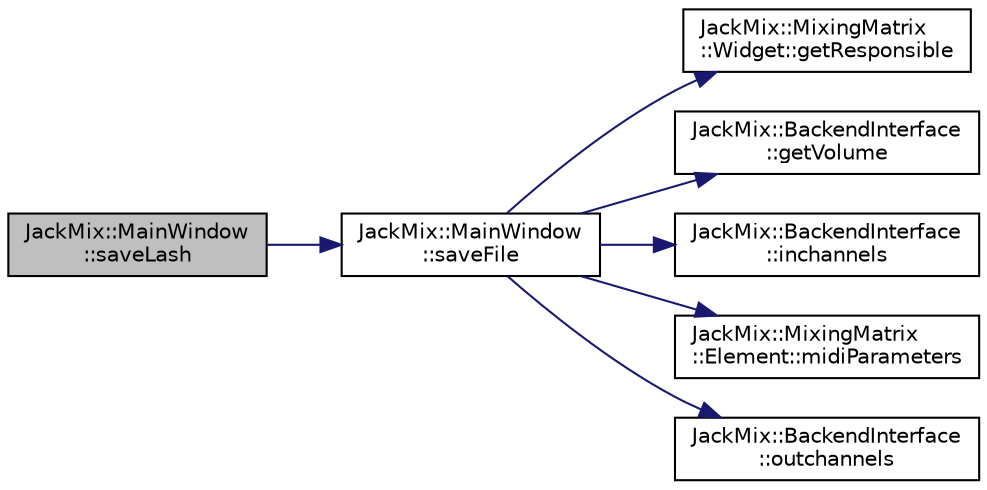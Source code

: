 digraph "JackMix::MainWindow::saveLash"
{
 // LATEX_PDF_SIZE
  edge [fontname="Helvetica",fontsize="10",labelfontname="Helvetica",labelfontsize="10"];
  node [fontname="Helvetica",fontsize="10",shape=record];
  rankdir="LR";
  Node1 [label="JackMix::MainWindow\l::saveLash",height=0.2,width=0.4,color="black", fillcolor="grey75", style="filled", fontcolor="black",tooltip=" "];
  Node1 -> Node2 [color="midnightblue",fontsize="10",style="solid",fontname="Helvetica"];
  Node2 [label="JackMix::MainWindow\l::saveFile",height=0.2,width=0.4,color="black", fillcolor="white", style="filled",URL="$df/d8c/class_jack_mix_1_1_main_window.html#a41072424350a8df09f3d59f95d7bb24a",tooltip=" "];
  Node2 -> Node3 [color="midnightblue",fontsize="10",style="solid",fontname="Helvetica"];
  Node3 [label="JackMix::MixingMatrix\l::Widget::getResponsible",height=0.2,width=0.4,color="black", fillcolor="white", style="filled",URL="$d9/d0d/class_jack_mix_1_1_mixing_matrix_1_1_widget.html#ad80339b1fdb71f33e0bf6590f7a98caa",tooltip=" "];
  Node2 -> Node4 [color="midnightblue",fontsize="10",style="solid",fontname="Helvetica"];
  Node4 [label="JackMix::BackendInterface\l::getVolume",height=0.2,width=0.4,color="black", fillcolor="white", style="filled",URL="$de/dc4/class_jack_mix_1_1_backend_interface.html#a81f4fd9c3ec3fa1cfeb9630b636c2282",tooltip="Set the volume of the named node."];
  Node2 -> Node5 [color="midnightblue",fontsize="10",style="solid",fontname="Helvetica"];
  Node5 [label="JackMix::BackendInterface\l::inchannels",height=0.2,width=0.4,color="black", fillcolor="white", style="filled",URL="$de/dc4/class_jack_mix_1_1_backend_interface.html#a242d0cebafac64a381b5df0bd021c631",tooltip="Return the current list of input channels."];
  Node2 -> Node6 [color="midnightblue",fontsize="10",style="solid",fontname="Helvetica"];
  Node6 [label="JackMix::MixingMatrix\l::Element::midiParameters",height=0.2,width=0.4,color="black", fillcolor="white", style="filled",URL="$d9/daa/class_jack_mix_1_1_mixing_matrix_1_1_element.html#a9f1d781c8fc1b7d7709fb94b874ccf9a",tooltip=" "];
  Node2 -> Node7 [color="midnightblue",fontsize="10",style="solid",fontname="Helvetica"];
  Node7 [label="JackMix::BackendInterface\l::outchannels",height=0.2,width=0.4,color="black", fillcolor="white", style="filled",URL="$de/dc4/class_jack_mix_1_1_backend_interface.html#a07163d7434cb8dcf0da00910c66a636e",tooltip="Return the current list of output channels."];
}
